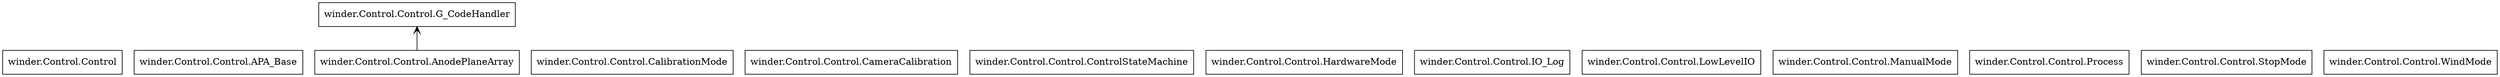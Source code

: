 digraph "packages" {
rankdir=BT
charset="utf-8"
"winder.Control.Control" [color="black", label=<winder.Control.Control>, shape="box", style="solid"];
"winder.Control.Control.APA_Base" [color="black", label=<winder.Control.Control.APA_Base>, shape="box", style="solid"];
"winder.Control.Control.AnodePlaneArray" [color="black", label=<winder.Control.Control.AnodePlaneArray>, shape="box", style="solid"];
"winder.Control.Control.CalibrationMode" [color="black", label=<winder.Control.Control.CalibrationMode>, shape="box", style="solid"];
"winder.Control.Control.CameraCalibration" [color="black", label=<winder.Control.Control.CameraCalibration>, shape="box", style="solid"];
"winder.Control.Control.ControlStateMachine" [color="black", label=<winder.Control.Control.ControlStateMachine>, shape="box", style="solid"];
"winder.Control.Control.G_CodeHandler" [color="black", label=<winder.Control.Control.G_CodeHandler>, shape="box", style="solid"];
"winder.Control.Control.HardwareMode" [color="black", label=<winder.Control.Control.HardwareMode>, shape="box", style="solid"];
"winder.Control.Control.IO_Log" [color="black", label=<winder.Control.Control.IO_Log>, shape="box", style="solid"];
"winder.Control.Control.LowLevelIO" [color="black", label=<winder.Control.Control.LowLevelIO>, shape="box", style="solid"];
"winder.Control.Control.ManualMode" [color="black", label=<winder.Control.Control.ManualMode>, shape="box", style="solid"];
"winder.Control.Control.Process" [color="black", label=<winder.Control.Control.Process>, shape="box", style="solid"];
"winder.Control.Control.StopMode" [color="black", label=<winder.Control.Control.StopMode>, shape="box", style="solid"];
"winder.Control.Control.WindMode" [color="black", label=<winder.Control.Control.WindMode>, shape="box", style="solid"];
"winder.Control.Control.AnodePlaneArray" -> "winder.Control.Control.G_CodeHandler" [arrowhead="open", arrowtail="none"];
}
